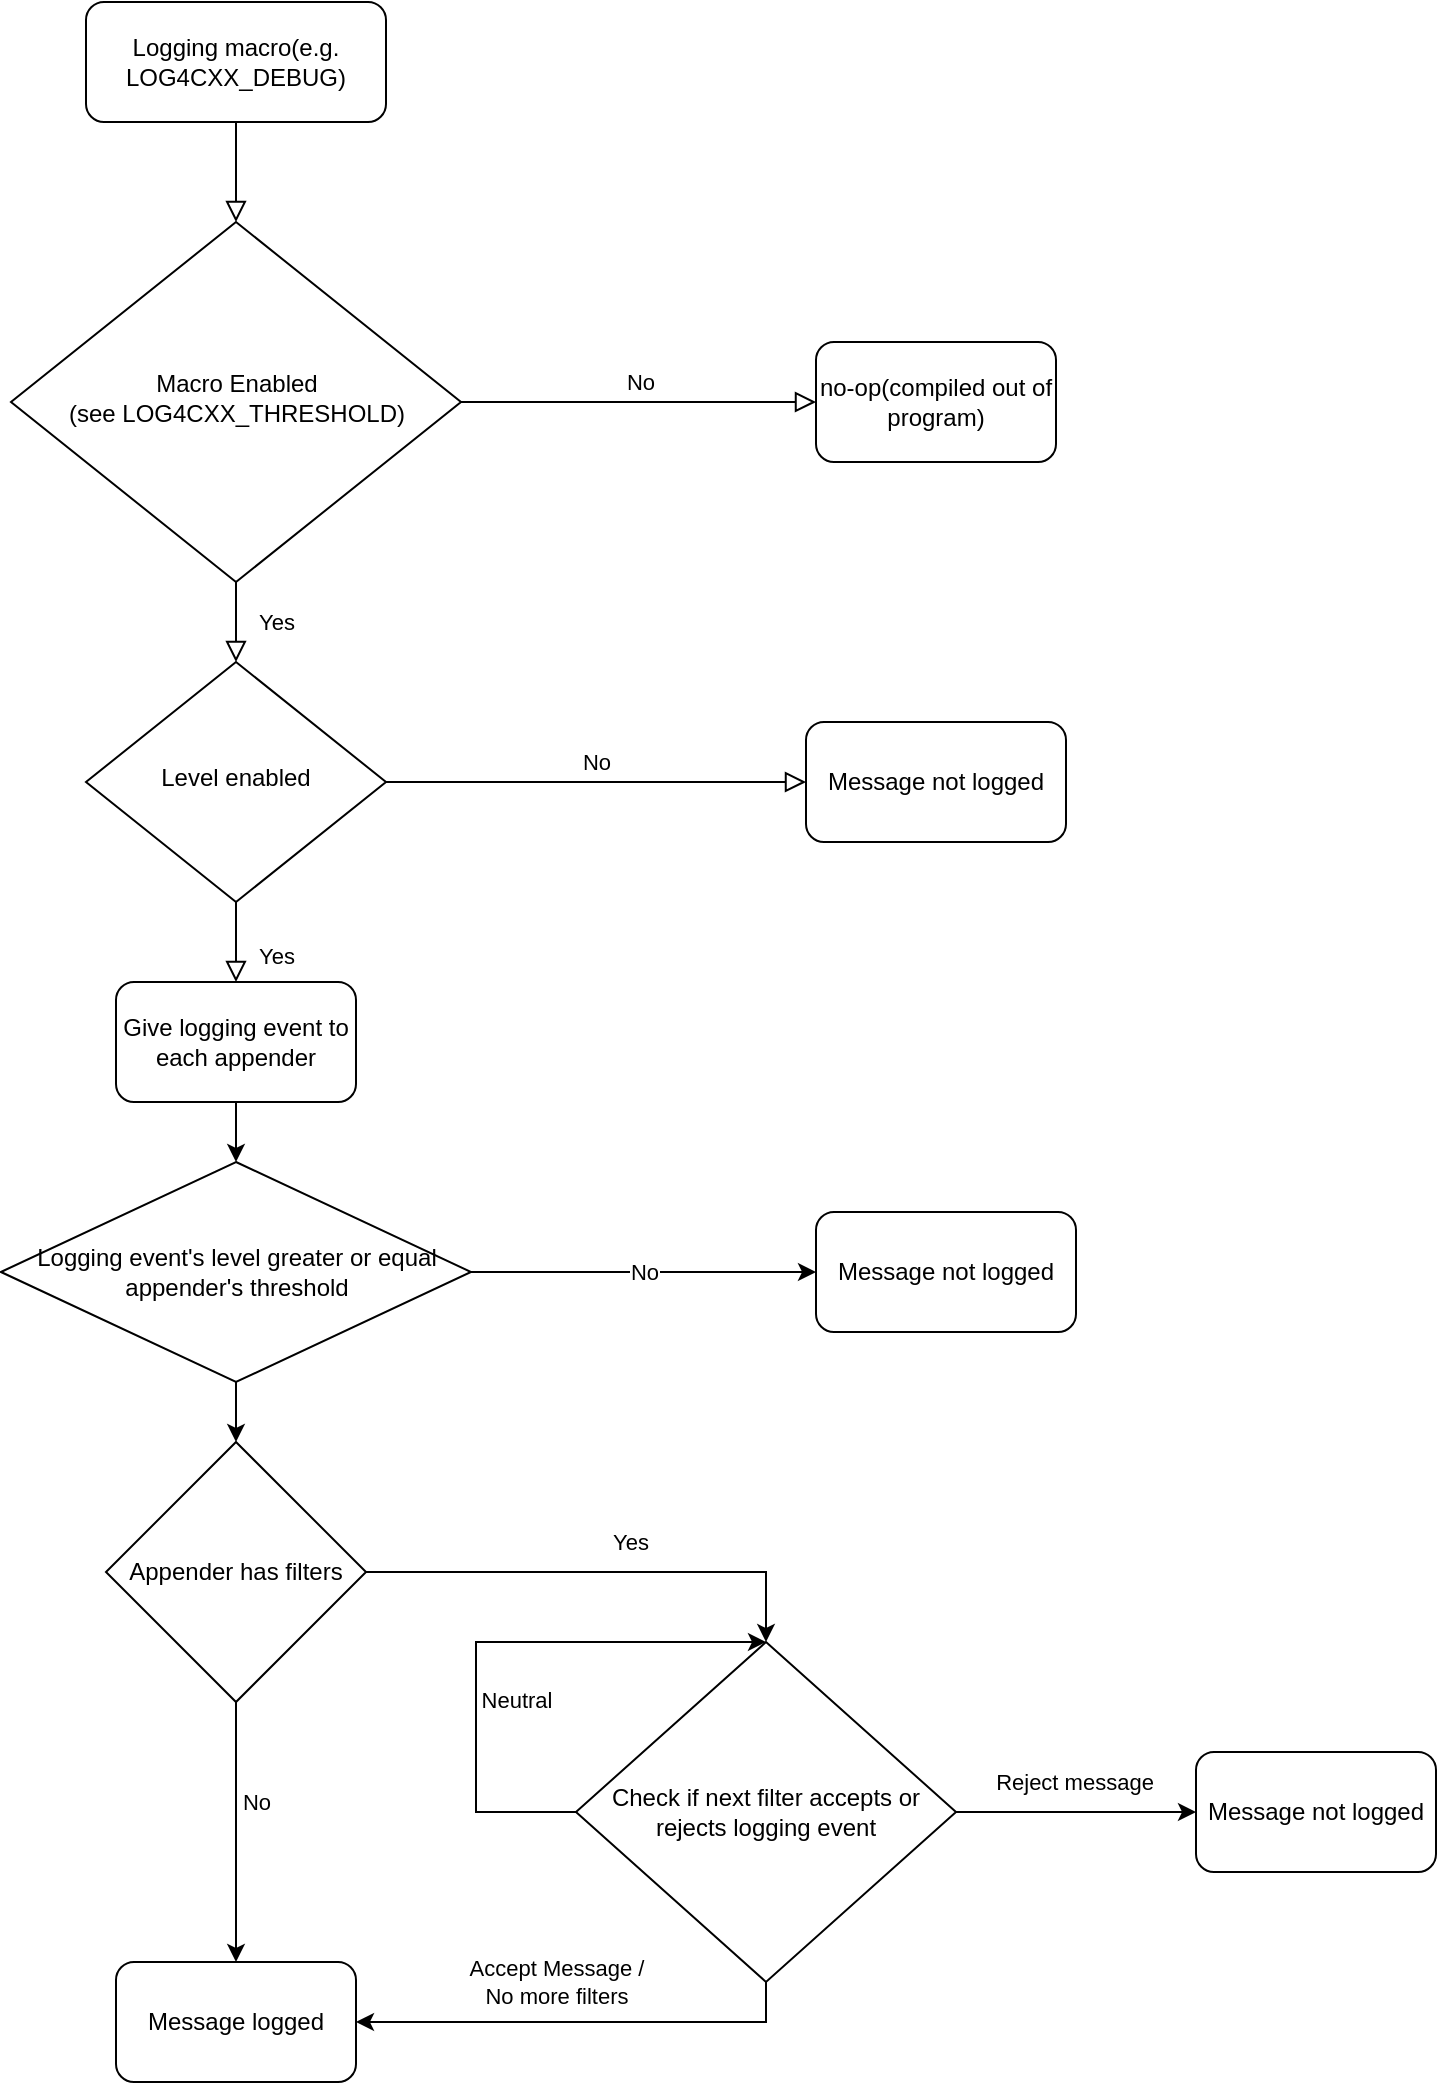 <mxfile version="22.1.7" type="device">
  <diagram id="C5RBs43oDa-KdzZeNtuy" name="Page-1">
    <mxGraphModel dx="1194" dy="742" grid="1" gridSize="10" guides="1" tooltips="1" connect="1" arrows="1" fold="1" page="1" pageScale="1" pageWidth="827" pageHeight="1169" math="0" shadow="0">
      <root>
        <mxCell id="WIyWlLk6GJQsqaUBKTNV-0" />
        <mxCell id="WIyWlLk6GJQsqaUBKTNV-1" parent="WIyWlLk6GJQsqaUBKTNV-0" />
        <mxCell id="WIyWlLk6GJQsqaUBKTNV-2" value="" style="rounded=0;html=1;jettySize=auto;orthogonalLoop=1;fontSize=11;endArrow=block;endFill=0;endSize=8;strokeWidth=1;shadow=0;labelBackgroundColor=none;edgeStyle=orthogonalEdgeStyle;" parent="WIyWlLk6GJQsqaUBKTNV-1" source="WIyWlLk6GJQsqaUBKTNV-3" target="WIyWlLk6GJQsqaUBKTNV-6" edge="1">
          <mxGeometry relative="1" as="geometry" />
        </mxCell>
        <mxCell id="WIyWlLk6GJQsqaUBKTNV-3" value="Logging macro(e.g. LOG4CXX_DEBUG)" style="rounded=1;whiteSpace=wrap;html=1;fontSize=12;glass=0;strokeWidth=1;shadow=0;" parent="WIyWlLk6GJQsqaUBKTNV-1" vertex="1">
          <mxGeometry x="145" y="70" width="150" height="60" as="geometry" />
        </mxCell>
        <mxCell id="WIyWlLk6GJQsqaUBKTNV-4" value="Yes" style="rounded=0;html=1;jettySize=auto;orthogonalLoop=1;fontSize=11;endArrow=block;endFill=0;endSize=8;strokeWidth=1;shadow=0;labelBackgroundColor=none;edgeStyle=orthogonalEdgeStyle;" parent="WIyWlLk6GJQsqaUBKTNV-1" source="WIyWlLk6GJQsqaUBKTNV-6" target="WIyWlLk6GJQsqaUBKTNV-10" edge="1">
          <mxGeometry y="20" relative="1" as="geometry">
            <mxPoint as="offset" />
          </mxGeometry>
        </mxCell>
        <mxCell id="WIyWlLk6GJQsqaUBKTNV-5" value="No" style="edgeStyle=orthogonalEdgeStyle;rounded=0;html=1;jettySize=auto;orthogonalLoop=1;fontSize=11;endArrow=block;endFill=0;endSize=8;strokeWidth=1;shadow=0;labelBackgroundColor=none;" parent="WIyWlLk6GJQsqaUBKTNV-1" source="WIyWlLk6GJQsqaUBKTNV-6" target="WIyWlLk6GJQsqaUBKTNV-7" edge="1">
          <mxGeometry y="10" relative="1" as="geometry">
            <mxPoint as="offset" />
          </mxGeometry>
        </mxCell>
        <mxCell id="WIyWlLk6GJQsqaUBKTNV-6" value="Macro Enabled&lt;br&gt;(see LOG4CXX_THRESHOLD)" style="rhombus;whiteSpace=wrap;html=1;shadow=0;fontFamily=Helvetica;fontSize=12;align=center;strokeWidth=1;spacing=6;spacingTop=-4;" parent="WIyWlLk6GJQsqaUBKTNV-1" vertex="1">
          <mxGeometry x="107.5" y="180" width="225" height="180" as="geometry" />
        </mxCell>
        <mxCell id="WIyWlLk6GJQsqaUBKTNV-7" value="&lt;div&gt;no-op(compiled out of program)&lt;/div&gt;" style="rounded=1;whiteSpace=wrap;html=1;fontSize=12;glass=0;strokeWidth=1;shadow=0;" parent="WIyWlLk6GJQsqaUBKTNV-1" vertex="1">
          <mxGeometry x="510" y="240" width="120" height="60" as="geometry" />
        </mxCell>
        <mxCell id="WIyWlLk6GJQsqaUBKTNV-8" value="&lt;div&gt;Yes&lt;/div&gt;" style="rounded=0;html=1;jettySize=auto;orthogonalLoop=1;fontSize=11;endArrow=block;endFill=0;endSize=8;strokeWidth=1;shadow=0;labelBackgroundColor=none;edgeStyle=orthogonalEdgeStyle;entryX=0.5;entryY=0;entryDx=0;entryDy=0;" parent="WIyWlLk6GJQsqaUBKTNV-1" source="WIyWlLk6GJQsqaUBKTNV-10" target="oChkvwbR2C9QrrlvOqCN-6" edge="1">
          <mxGeometry x="0.333" y="20" relative="1" as="geometry">
            <mxPoint as="offset" />
            <mxPoint x="220" y="630" as="targetPoint" />
          </mxGeometry>
        </mxCell>
        <mxCell id="WIyWlLk6GJQsqaUBKTNV-9" value="No" style="edgeStyle=orthogonalEdgeStyle;rounded=0;html=1;jettySize=auto;orthogonalLoop=1;fontSize=11;endArrow=block;endFill=0;endSize=8;strokeWidth=1;shadow=0;labelBackgroundColor=none;" parent="WIyWlLk6GJQsqaUBKTNV-1" source="WIyWlLk6GJQsqaUBKTNV-10" target="WIyWlLk6GJQsqaUBKTNV-12" edge="1">
          <mxGeometry y="10" relative="1" as="geometry">
            <mxPoint as="offset" />
          </mxGeometry>
        </mxCell>
        <mxCell id="WIyWlLk6GJQsqaUBKTNV-10" value="&lt;div&gt;Level enabled&lt;/div&gt;" style="rhombus;whiteSpace=wrap;html=1;shadow=0;fontFamily=Helvetica;fontSize=12;align=center;strokeWidth=1;spacing=6;spacingTop=-4;" parent="WIyWlLk6GJQsqaUBKTNV-1" vertex="1">
          <mxGeometry x="145" y="400" width="150" height="120" as="geometry" />
        </mxCell>
        <mxCell id="WIyWlLk6GJQsqaUBKTNV-12" value="Message not logged" style="rounded=1;whiteSpace=wrap;html=1;fontSize=12;glass=0;strokeWidth=1;shadow=0;" parent="WIyWlLk6GJQsqaUBKTNV-1" vertex="1">
          <mxGeometry x="505" y="430" width="130" height="60" as="geometry" />
        </mxCell>
        <mxCell id="oChkvwbR2C9QrrlvOqCN-3" value="Message logged" style="rounded=1;whiteSpace=wrap;html=1;" parent="WIyWlLk6GJQsqaUBKTNV-1" vertex="1">
          <mxGeometry x="160" y="1050" width="120" height="60" as="geometry" />
        </mxCell>
        <mxCell id="oChkvwbR2C9QrrlvOqCN-10" style="edgeStyle=orthogonalEdgeStyle;rounded=0;orthogonalLoop=1;jettySize=auto;html=1;exitX=0.5;exitY=1;exitDx=0;exitDy=0;entryX=0.5;entryY=0;entryDx=0;entryDy=0;" parent="WIyWlLk6GJQsqaUBKTNV-1" source="Ph8_yWvhTQ9_spNeMV8O-0" target="oChkvwbR2C9QrrlvOqCN-8" edge="1">
          <mxGeometry relative="1" as="geometry" />
        </mxCell>
        <mxCell id="oChkvwbR2C9QrrlvOqCN-6" value="Give logging event to each appender" style="rounded=1;whiteSpace=wrap;html=1;" parent="WIyWlLk6GJQsqaUBKTNV-1" vertex="1">
          <mxGeometry x="160" y="560" width="120" height="60" as="geometry" />
        </mxCell>
        <mxCell id="oChkvwbR2C9QrrlvOqCN-11" style="edgeStyle=orthogonalEdgeStyle;rounded=0;orthogonalLoop=1;jettySize=auto;html=1;exitX=0.5;exitY=1;exitDx=0;exitDy=0;entryX=0.5;entryY=0;entryDx=0;entryDy=0;" parent="WIyWlLk6GJQsqaUBKTNV-1" source="oChkvwbR2C9QrrlvOqCN-8" target="oChkvwbR2C9QrrlvOqCN-3" edge="1">
          <mxGeometry relative="1" as="geometry" />
        </mxCell>
        <mxCell id="oChkvwbR2C9QrrlvOqCN-12" value="No" style="edgeLabel;html=1;align=center;verticalAlign=middle;resizable=0;points=[];" parent="oChkvwbR2C9QrrlvOqCN-11" vertex="1" connectable="0">
          <mxGeometry x="-0.236" relative="1" as="geometry">
            <mxPoint x="10" as="offset" />
          </mxGeometry>
        </mxCell>
        <mxCell id="oChkvwbR2C9QrrlvOqCN-13" style="edgeStyle=orthogonalEdgeStyle;rounded=0;orthogonalLoop=1;jettySize=auto;html=1;exitX=1;exitY=0.5;exitDx=0;exitDy=0;entryX=0.5;entryY=0;entryDx=0;entryDy=0;" parent="WIyWlLk6GJQsqaUBKTNV-1" source="oChkvwbR2C9QrrlvOqCN-8" target="oChkvwbR2C9QrrlvOqCN-15" edge="1">
          <mxGeometry relative="1" as="geometry">
            <mxPoint x="460" y="855" as="targetPoint" />
          </mxGeometry>
        </mxCell>
        <mxCell id="oChkvwbR2C9QrrlvOqCN-14" value="Yes" style="edgeLabel;html=1;align=center;verticalAlign=middle;resizable=0;points=[];" parent="oChkvwbR2C9QrrlvOqCN-13" vertex="1" connectable="0">
          <mxGeometry x="0.203" y="-1" relative="1" as="geometry">
            <mxPoint x="-10" y="-16" as="offset" />
          </mxGeometry>
        </mxCell>
        <mxCell id="oChkvwbR2C9QrrlvOqCN-8" value="Appender has filters" style="rhombus;whiteSpace=wrap;html=1;" parent="WIyWlLk6GJQsqaUBKTNV-1" vertex="1">
          <mxGeometry x="155" y="790" width="130" height="130" as="geometry" />
        </mxCell>
        <mxCell id="oChkvwbR2C9QrrlvOqCN-16" style="edgeStyle=orthogonalEdgeStyle;rounded=0;orthogonalLoop=1;jettySize=auto;html=1;exitX=0.5;exitY=1;exitDx=0;exitDy=0;entryX=1;entryY=0.5;entryDx=0;entryDy=0;" parent="WIyWlLk6GJQsqaUBKTNV-1" source="oChkvwbR2C9QrrlvOqCN-15" target="oChkvwbR2C9QrrlvOqCN-3" edge="1">
          <mxGeometry relative="1" as="geometry" />
        </mxCell>
        <mxCell id="oChkvwbR2C9QrrlvOqCN-17" value="&lt;div&gt;Accept Message / &lt;br&gt;&lt;/div&gt;&lt;div&gt;No more filters&lt;br&gt;&lt;/div&gt;" style="edgeLabel;html=1;align=center;verticalAlign=middle;resizable=0;points=[];" parent="oChkvwbR2C9QrrlvOqCN-16" vertex="1" connectable="0">
          <mxGeometry x="0.02" y="2" relative="1" as="geometry">
            <mxPoint x="-10" y="-22" as="offset" />
          </mxGeometry>
        </mxCell>
        <mxCell id="oChkvwbR2C9QrrlvOqCN-18" style="edgeStyle=orthogonalEdgeStyle;rounded=0;orthogonalLoop=1;jettySize=auto;html=1;exitX=1;exitY=0.5;exitDx=0;exitDy=0;entryX=0;entryY=0.5;entryDx=0;entryDy=0;" parent="WIyWlLk6GJQsqaUBKTNV-1" source="oChkvwbR2C9QrrlvOqCN-15" target="oChkvwbR2C9QrrlvOqCN-20" edge="1">
          <mxGeometry relative="1" as="geometry">
            <mxPoint x="780" y="975" as="targetPoint" />
          </mxGeometry>
        </mxCell>
        <mxCell id="oChkvwbR2C9QrrlvOqCN-19" value="&lt;div&gt;Reject message&lt;/div&gt;" style="edgeLabel;html=1;align=center;verticalAlign=middle;resizable=0;points=[];" parent="oChkvwbR2C9QrrlvOqCN-18" vertex="1" connectable="0">
          <mxGeometry x="0.392" y="-3" relative="1" as="geometry">
            <mxPoint x="-25" y="-18" as="offset" />
          </mxGeometry>
        </mxCell>
        <mxCell id="oChkvwbR2C9QrrlvOqCN-15" value="Check if next filter accepts or rejects logging event" style="rhombus;whiteSpace=wrap;html=1;" parent="WIyWlLk6GJQsqaUBKTNV-1" vertex="1">
          <mxGeometry x="390" y="890" width="190" height="170" as="geometry" />
        </mxCell>
        <mxCell id="oChkvwbR2C9QrrlvOqCN-20" value="Message not logged" style="rounded=1;whiteSpace=wrap;html=1;" parent="WIyWlLk6GJQsqaUBKTNV-1" vertex="1">
          <mxGeometry x="700" y="945" width="120" height="60" as="geometry" />
        </mxCell>
        <mxCell id="oChkvwbR2C9QrrlvOqCN-23" style="edgeStyle=orthogonalEdgeStyle;rounded=0;orthogonalLoop=1;jettySize=auto;html=1;exitX=0;exitY=0.5;exitDx=0;exitDy=0;entryX=0.5;entryY=0;entryDx=0;entryDy=0;" parent="WIyWlLk6GJQsqaUBKTNV-1" source="oChkvwbR2C9QrrlvOqCN-15" target="oChkvwbR2C9QrrlvOqCN-15" edge="1">
          <mxGeometry relative="1" as="geometry">
            <Array as="points">
              <mxPoint x="340" y="975" />
              <mxPoint x="340" y="890" />
            </Array>
          </mxGeometry>
        </mxCell>
        <mxCell id="oChkvwbR2C9QrrlvOqCN-24" value="Neutral" style="edgeLabel;html=1;align=center;verticalAlign=middle;resizable=0;points=[];" parent="oChkvwbR2C9QrrlvOqCN-23" vertex="1" connectable="0">
          <mxGeometry x="-0.242" y="-4" relative="1" as="geometry">
            <mxPoint x="16" as="offset" />
          </mxGeometry>
        </mxCell>
        <mxCell id="Ph8_yWvhTQ9_spNeMV8O-2" value="No" style="edgeStyle=orthogonalEdgeStyle;rounded=0;orthogonalLoop=1;jettySize=auto;html=1;exitX=1;exitY=0.5;exitDx=0;exitDy=0;" edge="1" parent="WIyWlLk6GJQsqaUBKTNV-1" source="Ph8_yWvhTQ9_spNeMV8O-0" target="Ph8_yWvhTQ9_spNeMV8O-1">
          <mxGeometry relative="1" as="geometry" />
        </mxCell>
        <mxCell id="Ph8_yWvhTQ9_spNeMV8O-1" value="Message not logged" style="rounded=1;whiteSpace=wrap;html=1;fontSize=12;glass=0;strokeWidth=1;shadow=0;" vertex="1" parent="WIyWlLk6GJQsqaUBKTNV-1">
          <mxGeometry x="510" y="675" width="130" height="60" as="geometry" />
        </mxCell>
        <mxCell id="Ph8_yWvhTQ9_spNeMV8O-3" value="" style="edgeStyle=orthogonalEdgeStyle;rounded=0;orthogonalLoop=1;jettySize=auto;html=1;exitX=0.5;exitY=1;exitDx=0;exitDy=0;entryX=0.5;entryY=0;entryDx=0;entryDy=0;" edge="1" parent="WIyWlLk6GJQsqaUBKTNV-1" source="oChkvwbR2C9QrrlvOqCN-6" target="Ph8_yWvhTQ9_spNeMV8O-0">
          <mxGeometry relative="1" as="geometry">
            <mxPoint x="220" y="620" as="sourcePoint" />
            <mxPoint x="220" y="790" as="targetPoint" />
          </mxGeometry>
        </mxCell>
        <mxCell id="Ph8_yWvhTQ9_spNeMV8O-0" value="Logging event&#39;s level greater or equal appender&#39;s threshold" style="rhombus;whiteSpace=wrap;html=1;" vertex="1" parent="WIyWlLk6GJQsqaUBKTNV-1">
          <mxGeometry x="102.5" y="650" width="235" height="110" as="geometry" />
        </mxCell>
      </root>
    </mxGraphModel>
  </diagram>
</mxfile>
